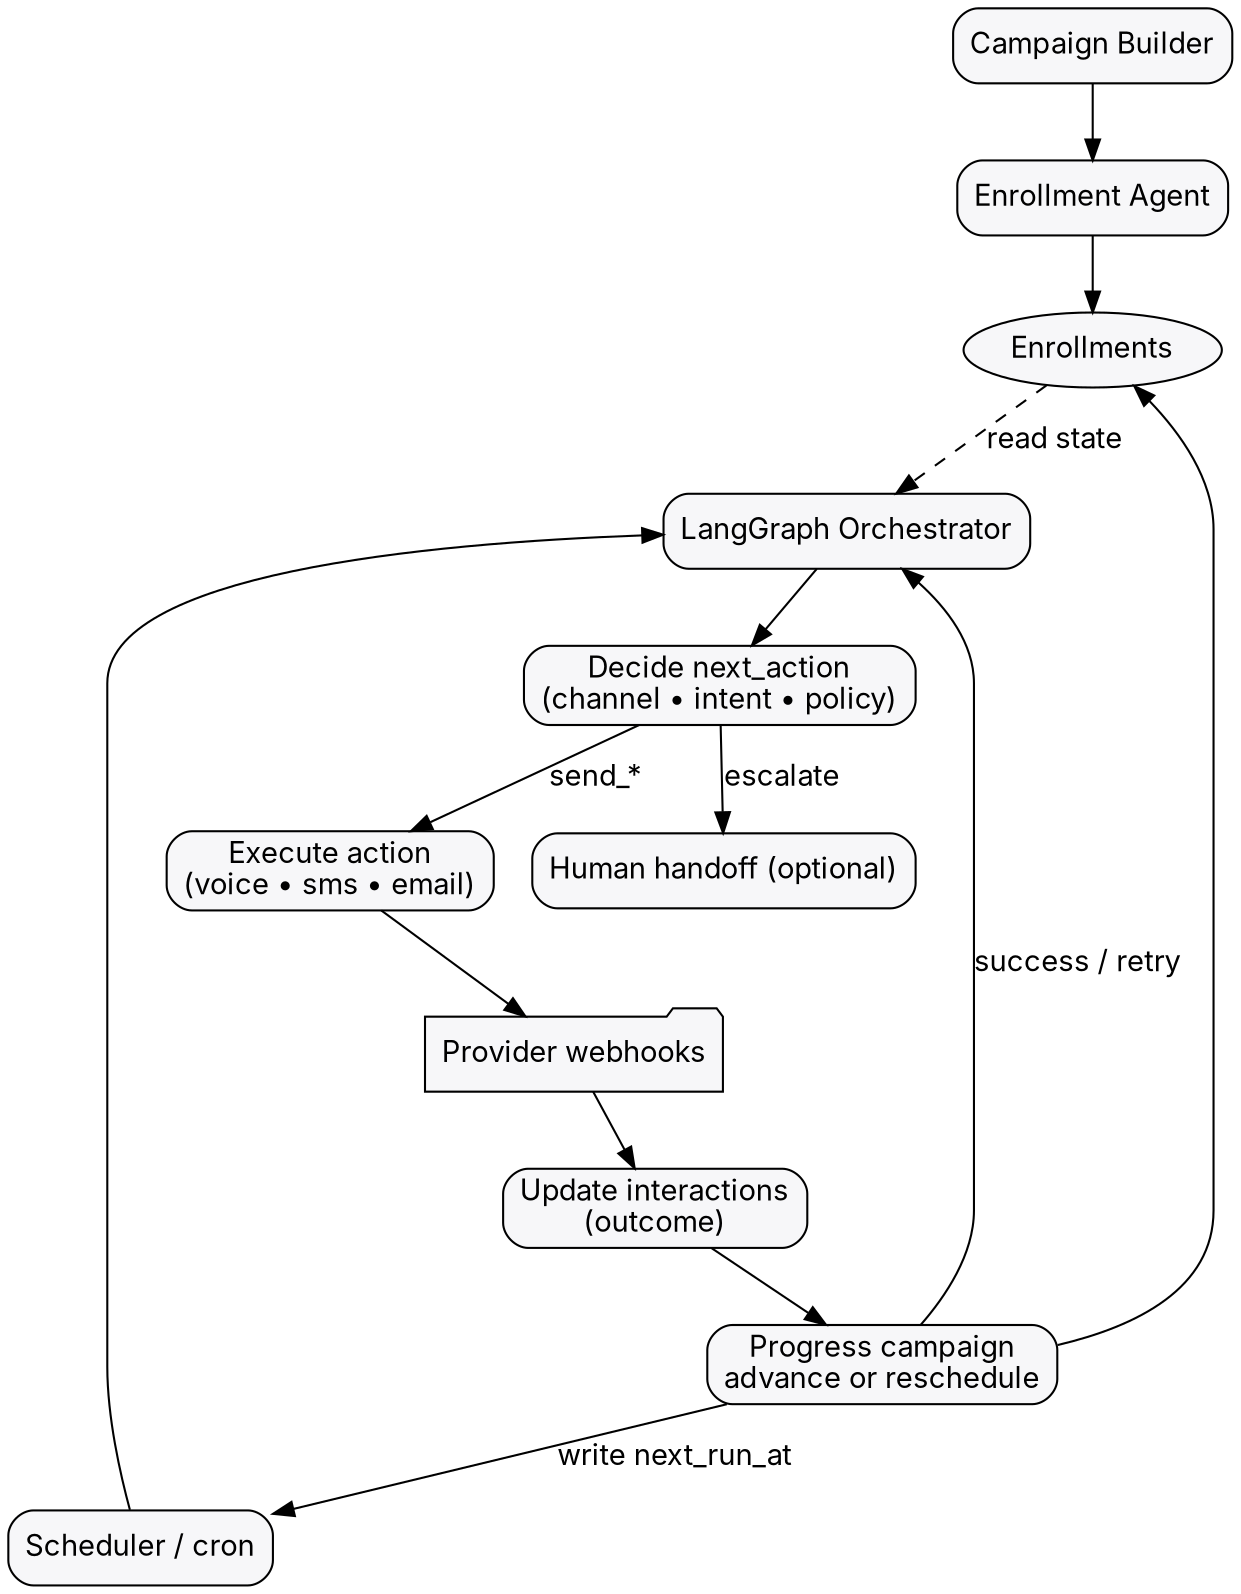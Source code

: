 digraph G {
  rankdir=TB;
  node [shape=box, style="rounded,filled", fillcolor="#f7f7f9", color="#999", fontname="Inter,Arial"];
  edge [color="#666", fontname="Inter,Arial"];

  B  [label="Campaign Builder"];
  E  [label="Enrollment Agent"];
  CE [label="Enrollments", shape=ellipse];
  S  [label="Scheduler / cron"];
  G  [label="LangGraph Orchestrator"];
  D  [label="Decide next_action\n(channel • intent • policy)"];
  A  [label="Execute action\n(voice • sms • email)"];
  H  [label="Provider webhooks", shape=folder];
  U  [label="Update interactions\n(outcome)"];
  P  [label="Progress campaign\nadvance or reschedule"];
  ESC[label="Human handoff (optional)"];

  B -> E -> CE;

  S -> G -> D;
  CE -> G [style=dashed, label="read state"];

  D -> A [label="send_*"];
  D -> ESC [label="escalate"];

  A -> H -> U -> P;
  P -> G [label="success / retry"];
  P -> S [label="write next_run_at"];
  P -> CE;
}
